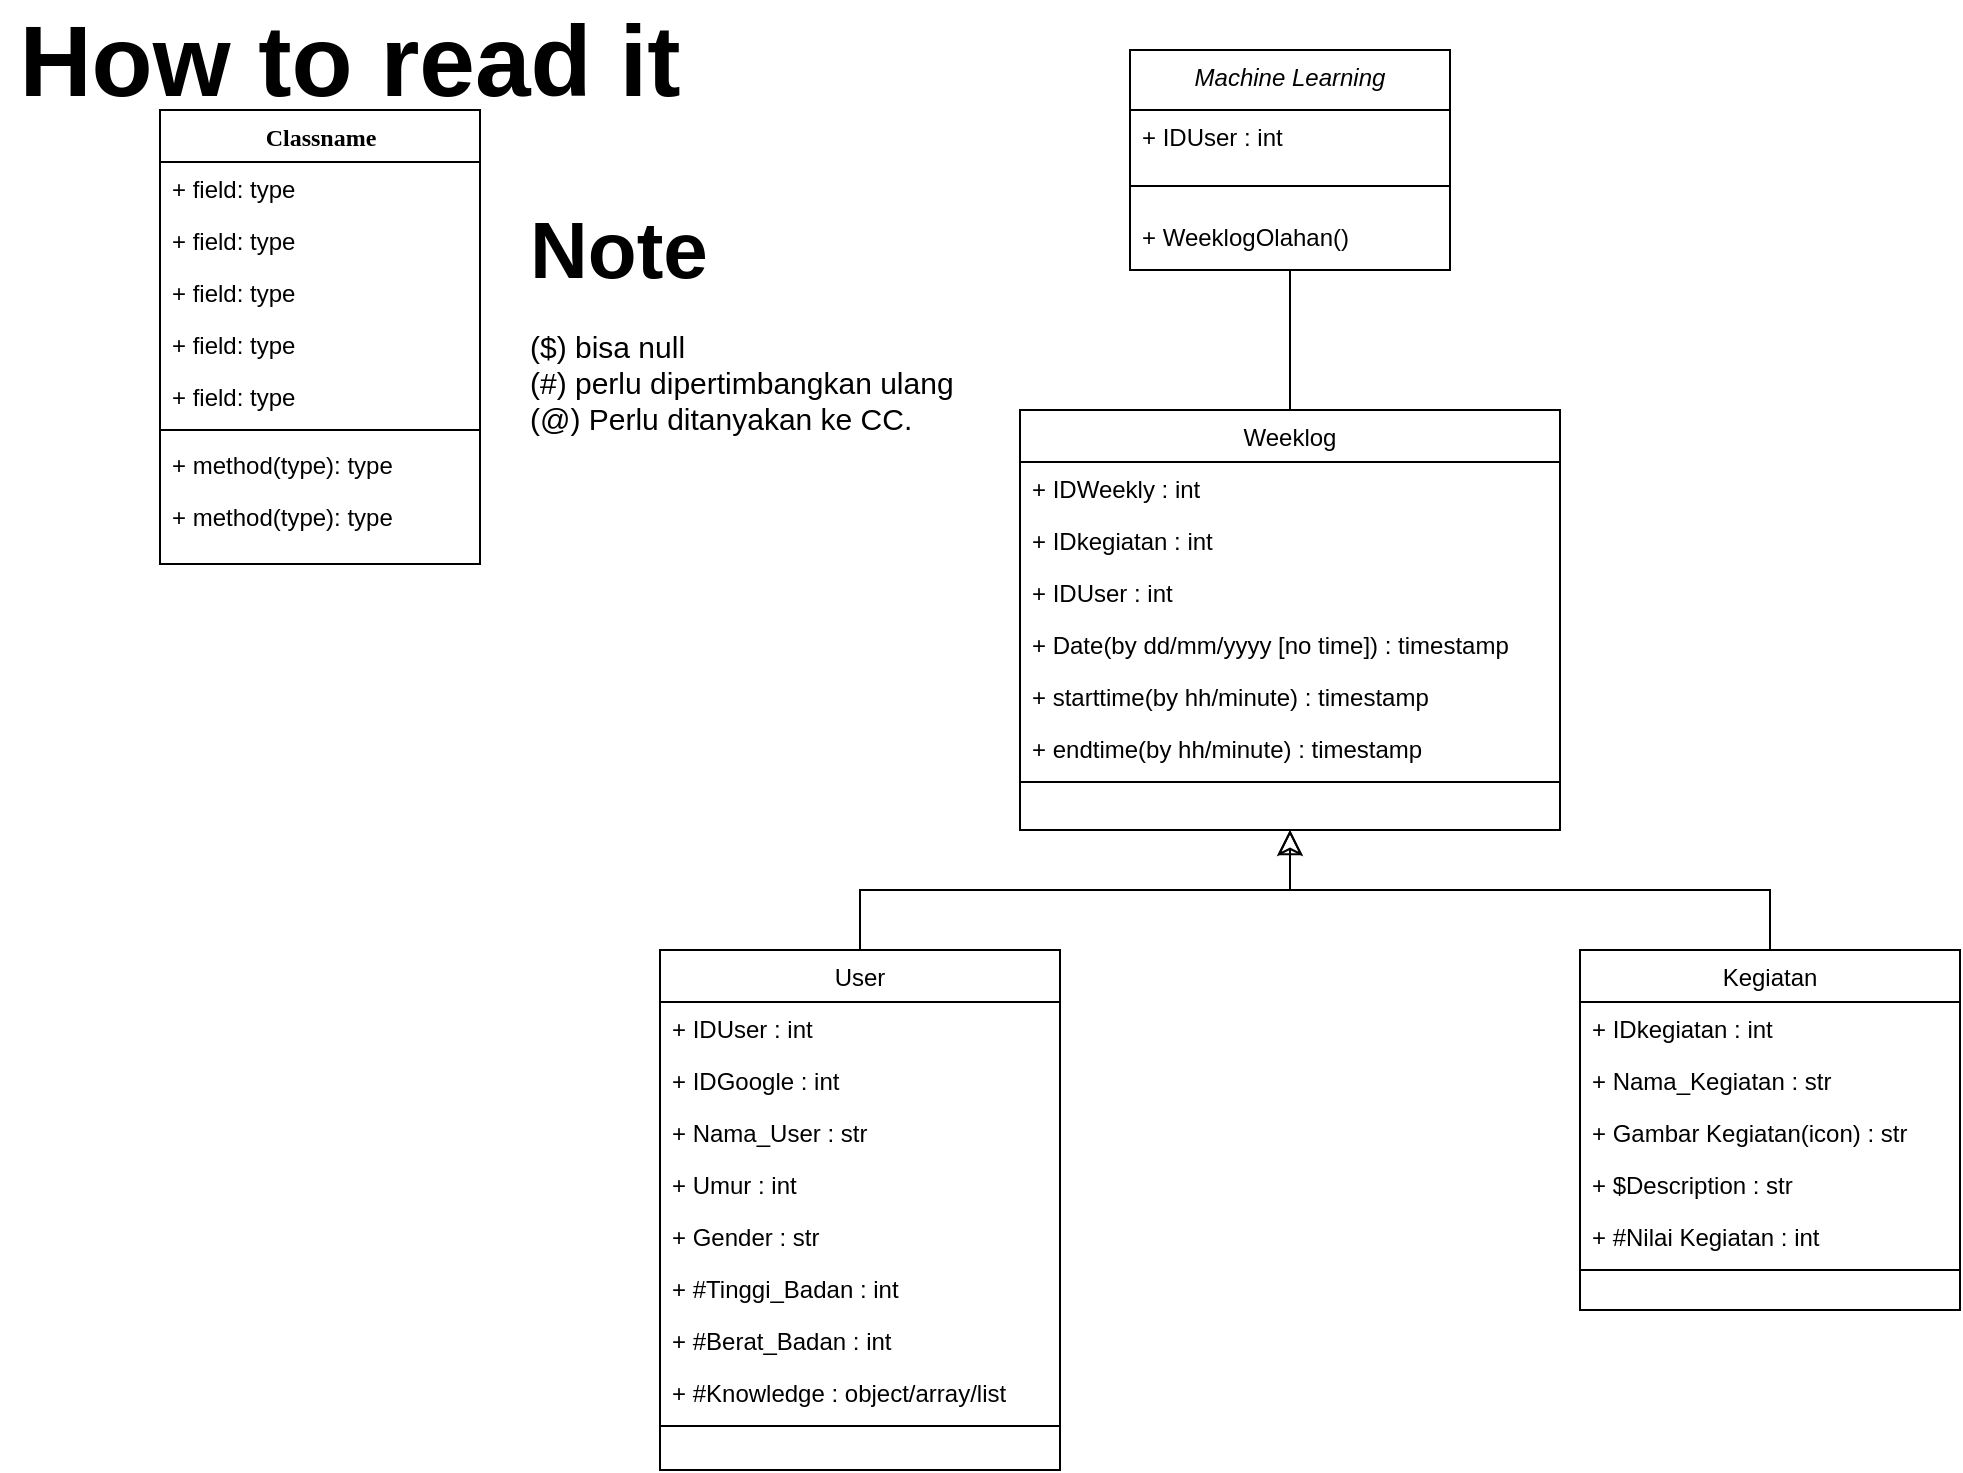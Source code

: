 <mxfile version="22.1.5" type="github">
  <diagram id="C5RBs43oDa-KdzZeNtuy" name="Page-1">
    <mxGraphModel dx="839" dy="523" grid="1" gridSize="10" guides="1" tooltips="1" connect="1" arrows="1" fold="1" page="1" pageScale="1" pageWidth="827" pageHeight="1169" math="0" shadow="0">
      <root>
        <mxCell id="WIyWlLk6GJQsqaUBKTNV-0" />
        <mxCell id="WIyWlLk6GJQsqaUBKTNV-1" parent="WIyWlLk6GJQsqaUBKTNV-0" />
        <mxCell id="3m_IwQSrO1f1pbhh6sg2-44" style="edgeStyle=orthogonalEdgeStyle;rounded=0;orthogonalLoop=1;jettySize=auto;html=1;exitX=0.5;exitY=0;exitDx=0;exitDy=0;endArrow=classic;endFill=0;endSize=10;entryX=0.5;entryY=1;entryDx=0;entryDy=0;" parent="WIyWlLk6GJQsqaUBKTNV-1" source="3m_IwQSrO1f1pbhh6sg2-45" target="3m_IwQSrO1f1pbhh6sg2-64" edge="1">
          <mxGeometry relative="1" as="geometry">
            <mxPoint x="590" y="400" as="targetPoint" />
          </mxGeometry>
        </mxCell>
        <mxCell id="3m_IwQSrO1f1pbhh6sg2-45" value="Kegiatan" style="swimlane;fontStyle=0;align=center;verticalAlign=top;childLayout=stackLayout;horizontal=1;startSize=26;horizontalStack=0;resizeParent=1;resizeLast=0;collapsible=1;marginBottom=0;rounded=0;shadow=0;strokeWidth=1;" parent="WIyWlLk6GJQsqaUBKTNV-1" vertex="1">
          <mxGeometry x="790" y="490" width="190" height="180" as="geometry">
            <mxRectangle x="550" y="140" width="160" height="26" as="alternateBounds" />
          </mxGeometry>
        </mxCell>
        <mxCell id="3m_IwQSrO1f1pbhh6sg2-46" value="+ IDkegiatan : int" style="text;align=left;verticalAlign=top;spacingLeft=4;spacingRight=4;overflow=hidden;rotatable=0;points=[[0,0.5],[1,0.5]];portConstraint=eastwest;" parent="3m_IwQSrO1f1pbhh6sg2-45" vertex="1">
          <mxGeometry y="26" width="190" height="26" as="geometry" />
        </mxCell>
        <mxCell id="3m_IwQSrO1f1pbhh6sg2-47" value="+ Nama_Kegiatan : str" style="text;align=left;verticalAlign=top;spacingLeft=4;spacingRight=4;overflow=hidden;rotatable=0;points=[[0,0.5],[1,0.5]];portConstraint=eastwest;rounded=0;shadow=0;html=0;" parent="3m_IwQSrO1f1pbhh6sg2-45" vertex="1">
          <mxGeometry y="52" width="190" height="26" as="geometry" />
        </mxCell>
        <mxCell id="3m_IwQSrO1f1pbhh6sg2-48" value="+ Gambar Kegiatan(icon) : str" style="text;align=left;verticalAlign=top;spacingLeft=4;spacingRight=4;overflow=hidden;rotatable=0;points=[[0,0.5],[1,0.5]];portConstraint=eastwest;rounded=0;shadow=0;html=0;" parent="3m_IwQSrO1f1pbhh6sg2-45" vertex="1">
          <mxGeometry y="78" width="190" height="26" as="geometry" />
        </mxCell>
        <mxCell id="3m_IwQSrO1f1pbhh6sg2-49" value="+ $Description : str" style="text;align=left;verticalAlign=top;spacingLeft=4;spacingRight=4;overflow=hidden;rotatable=0;points=[[0,0.5],[1,0.5]];portConstraint=eastwest;rounded=0;shadow=0;html=0;" parent="3m_IwQSrO1f1pbhh6sg2-45" vertex="1">
          <mxGeometry y="104" width="190" height="26" as="geometry" />
        </mxCell>
        <mxCell id="3m_IwQSrO1f1pbhh6sg2-50" value="+ #Nilai Kegiatan : int" style="text;align=left;verticalAlign=top;spacingLeft=4;spacingRight=4;overflow=hidden;rotatable=0;points=[[0,0.5],[1,0.5]];portConstraint=eastwest;rounded=0;shadow=0;html=0;" parent="3m_IwQSrO1f1pbhh6sg2-45" vertex="1">
          <mxGeometry y="130" width="190" height="26" as="geometry" />
        </mxCell>
        <mxCell id="3m_IwQSrO1f1pbhh6sg2-51" value="" style="line;html=1;strokeWidth=1;align=left;verticalAlign=middle;spacingTop=-1;spacingLeft=3;spacingRight=3;rotatable=0;labelPosition=right;points=[];portConstraint=eastwest;" parent="3m_IwQSrO1f1pbhh6sg2-45" vertex="1">
          <mxGeometry y="156" width="190" height="8" as="geometry" />
        </mxCell>
        <mxCell id="3m_IwQSrO1f1pbhh6sg2-52" style="edgeStyle=orthogonalEdgeStyle;rounded=0;orthogonalLoop=1;jettySize=auto;html=1;exitX=0.5;exitY=0;exitDx=0;exitDy=0;entryX=0.5;entryY=1;entryDx=0;entryDy=0;endArrow=block;endFill=0;endSize=10;" parent="WIyWlLk6GJQsqaUBKTNV-1" source="3m_IwQSrO1f1pbhh6sg2-53" target="3m_IwQSrO1f1pbhh6sg2-64" edge="1">
          <mxGeometry relative="1" as="geometry" />
        </mxCell>
        <mxCell id="3m_IwQSrO1f1pbhh6sg2-53" value="User" style="swimlane;fontStyle=0;align=center;verticalAlign=top;childLayout=stackLayout;horizontal=1;startSize=26;horizontalStack=0;resizeParent=1;resizeLast=0;collapsible=1;marginBottom=0;rounded=0;shadow=0;strokeWidth=1;" parent="WIyWlLk6GJQsqaUBKTNV-1" vertex="1">
          <mxGeometry x="330" y="490" width="200" height="260" as="geometry">
            <mxRectangle x="550" y="140" width="160" height="26" as="alternateBounds" />
          </mxGeometry>
        </mxCell>
        <mxCell id="3m_IwQSrO1f1pbhh6sg2-54" value="+ IDUser : int" style="text;align=left;verticalAlign=top;spacingLeft=4;spacingRight=4;overflow=hidden;rotatable=0;points=[[0,0.5],[1,0.5]];portConstraint=eastwest;" parent="3m_IwQSrO1f1pbhh6sg2-53" vertex="1">
          <mxGeometry y="26" width="200" height="26" as="geometry" />
        </mxCell>
        <mxCell id="3m_IwQSrO1f1pbhh6sg2-55" value="+ IDGoogle : int" style="text;align=left;verticalAlign=top;spacingLeft=4;spacingRight=4;overflow=hidden;rotatable=0;points=[[0,0.5],[1,0.5]];portConstraint=eastwest;rounded=0;shadow=0;html=0;" parent="3m_IwQSrO1f1pbhh6sg2-53" vertex="1">
          <mxGeometry y="52" width="200" height="26" as="geometry" />
        </mxCell>
        <mxCell id="3m_IwQSrO1f1pbhh6sg2-56" value="+ Nama_User : str" style="text;align=left;verticalAlign=top;spacingLeft=4;spacingRight=4;overflow=hidden;rotatable=0;points=[[0,0.5],[1,0.5]];portConstraint=eastwest;rounded=0;shadow=0;html=0;" parent="3m_IwQSrO1f1pbhh6sg2-53" vertex="1">
          <mxGeometry y="78" width="200" height="26" as="geometry" />
        </mxCell>
        <mxCell id="3m_IwQSrO1f1pbhh6sg2-57" value="+ Umur : int" style="text;align=left;verticalAlign=top;spacingLeft=4;spacingRight=4;overflow=hidden;rotatable=0;points=[[0,0.5],[1,0.5]];portConstraint=eastwest;rounded=0;shadow=0;html=0;" parent="3m_IwQSrO1f1pbhh6sg2-53" vertex="1">
          <mxGeometry y="104" width="200" height="26" as="geometry" />
        </mxCell>
        <mxCell id="3m_IwQSrO1f1pbhh6sg2-58" value="+ Gender : str" style="text;align=left;verticalAlign=top;spacingLeft=4;spacingRight=4;overflow=hidden;rotatable=0;points=[[0,0.5],[1,0.5]];portConstraint=eastwest;rounded=0;shadow=0;html=0;" parent="3m_IwQSrO1f1pbhh6sg2-53" vertex="1">
          <mxGeometry y="130" width="200" height="26" as="geometry" />
        </mxCell>
        <mxCell id="3m_IwQSrO1f1pbhh6sg2-59" value="+ #Tinggi_Badan : int" style="text;align=left;verticalAlign=top;spacingLeft=4;spacingRight=4;overflow=hidden;rotatable=0;points=[[0,0.5],[1,0.5]];portConstraint=eastwest;rounded=0;shadow=0;html=0;" parent="3m_IwQSrO1f1pbhh6sg2-53" vertex="1">
          <mxGeometry y="156" width="200" height="26" as="geometry" />
        </mxCell>
        <mxCell id="3m_IwQSrO1f1pbhh6sg2-60" value="+ #Berat_Badan : int" style="text;align=left;verticalAlign=top;spacingLeft=4;spacingRight=4;overflow=hidden;rotatable=0;points=[[0,0.5],[1,0.5]];portConstraint=eastwest;rounded=0;shadow=0;html=0;" parent="3m_IwQSrO1f1pbhh6sg2-53" vertex="1">
          <mxGeometry y="182" width="200" height="26" as="geometry" />
        </mxCell>
        <mxCell id="3m_IwQSrO1f1pbhh6sg2-61" value="+ #Knowledge : object/array/list" style="text;align=left;verticalAlign=top;spacingLeft=4;spacingRight=4;overflow=hidden;rotatable=0;points=[[0,0.5],[1,0.5]];portConstraint=eastwest;rounded=0;shadow=0;html=0;" parent="3m_IwQSrO1f1pbhh6sg2-53" vertex="1">
          <mxGeometry y="208" width="200" height="26" as="geometry" />
        </mxCell>
        <mxCell id="3m_IwQSrO1f1pbhh6sg2-62" value="" style="line;html=1;strokeWidth=1;align=left;verticalAlign=middle;spacingTop=-1;spacingLeft=3;spacingRight=3;rotatable=0;labelPosition=right;points=[];portConstraint=eastwest;" parent="3m_IwQSrO1f1pbhh6sg2-53" vertex="1">
          <mxGeometry y="234" width="200" height="8" as="geometry" />
        </mxCell>
        <mxCell id="3m_IwQSrO1f1pbhh6sg2-63" style="edgeStyle=orthogonalEdgeStyle;rounded=0;orthogonalLoop=1;jettySize=auto;html=1;exitX=0.5;exitY=0;exitDx=0;exitDy=0;entryX=0.5;entryY=1;entryDx=0;entryDy=0;strokeColor=none;" parent="WIyWlLk6GJQsqaUBKTNV-1" source="3m_IwQSrO1f1pbhh6sg2-64" target="3m_IwQSrO1f1pbhh6sg2-72" edge="1">
          <mxGeometry relative="1" as="geometry" />
        </mxCell>
        <mxCell id="3m_IwQSrO1f1pbhh6sg2-64" value="Weeklog" style="swimlane;fontStyle=0;align=center;verticalAlign=top;childLayout=stackLayout;horizontal=1;startSize=26;horizontalStack=0;resizeParent=1;resizeLast=0;collapsible=1;marginBottom=0;rounded=0;shadow=0;strokeWidth=1;" parent="WIyWlLk6GJQsqaUBKTNV-1" vertex="1">
          <mxGeometry x="510" y="220" width="270" height="210" as="geometry">
            <mxRectangle x="550" y="140" width="160" height="26" as="alternateBounds" />
          </mxGeometry>
        </mxCell>
        <mxCell id="3m_IwQSrO1f1pbhh6sg2-65" value="+ IDWeekly : int" style="text;align=left;verticalAlign=top;spacingLeft=4;spacingRight=4;overflow=hidden;rotatable=0;points=[[0,0.5],[1,0.5]];portConstraint=eastwest;rounded=0;shadow=0;html=0;" parent="3m_IwQSrO1f1pbhh6sg2-64" vertex="1">
          <mxGeometry y="26" width="270" height="26" as="geometry" />
        </mxCell>
        <mxCell id="3m_IwQSrO1f1pbhh6sg2-66" value="+ IDkegiatan : int" style="text;align=left;verticalAlign=top;spacingLeft=4;spacingRight=4;overflow=hidden;rotatable=0;points=[[0,0.5],[1,0.5]];portConstraint=eastwest;" parent="3m_IwQSrO1f1pbhh6sg2-64" vertex="1">
          <mxGeometry y="52" width="270" height="26" as="geometry" />
        </mxCell>
        <mxCell id="3m_IwQSrO1f1pbhh6sg2-67" value="+ IDUser : int" style="text;align=left;verticalAlign=top;spacingLeft=4;spacingRight=4;overflow=hidden;rotatable=0;points=[[0,0.5],[1,0.5]];portConstraint=eastwest;rounded=0;shadow=0;html=0;" parent="3m_IwQSrO1f1pbhh6sg2-64" vertex="1">
          <mxGeometry y="78" width="270" height="26" as="geometry" />
        </mxCell>
        <mxCell id="3m_IwQSrO1f1pbhh6sg2-68" value="+ Date(by dd/mm/yyyy [no time]) : timestamp" style="text;align=left;verticalAlign=top;spacingLeft=4;spacingRight=4;overflow=hidden;rotatable=0;points=[[0,0.5],[1,0.5]];portConstraint=eastwest;rounded=0;shadow=0;html=0;" parent="3m_IwQSrO1f1pbhh6sg2-64" vertex="1">
          <mxGeometry y="104" width="270" height="26" as="geometry" />
        </mxCell>
        <mxCell id="3m_IwQSrO1f1pbhh6sg2-69" value="+ starttime(by hh/minute) : timestamp" style="text;align=left;verticalAlign=top;spacingLeft=4;spacingRight=4;overflow=hidden;rotatable=0;points=[[0,0.5],[1,0.5]];portConstraint=eastwest;rounded=0;shadow=0;html=0;" parent="3m_IwQSrO1f1pbhh6sg2-64" vertex="1">
          <mxGeometry y="130" width="270" height="26" as="geometry" />
        </mxCell>
        <mxCell id="3m_IwQSrO1f1pbhh6sg2-70" value="+ endtime(by hh/minute) : timestamp" style="text;align=left;verticalAlign=top;spacingLeft=4;spacingRight=4;overflow=hidden;rotatable=0;points=[[0,0.5],[1,0.5]];portConstraint=eastwest;rounded=0;shadow=0;html=0;" parent="3m_IwQSrO1f1pbhh6sg2-64" vertex="1">
          <mxGeometry y="156" width="270" height="26" as="geometry" />
        </mxCell>
        <mxCell id="3m_IwQSrO1f1pbhh6sg2-71" value="" style="line;html=1;strokeWidth=1;align=left;verticalAlign=middle;spacingTop=-1;spacingLeft=3;spacingRight=3;rotatable=0;labelPosition=right;points=[];portConstraint=eastwest;" parent="3m_IwQSrO1f1pbhh6sg2-64" vertex="1">
          <mxGeometry y="182" width="270" height="8" as="geometry" />
        </mxCell>
        <mxCell id="3m_IwQSrO1f1pbhh6sg2-72" value="Machine Learning" style="swimlane;fontStyle=2;align=center;verticalAlign=top;childLayout=stackLayout;horizontal=1;startSize=30;horizontalStack=0;resizeParent=1;resizeLast=0;collapsible=1;marginBottom=0;rounded=0;shadow=0;strokeWidth=1;" parent="WIyWlLk6GJQsqaUBKTNV-1" vertex="1">
          <mxGeometry x="565" y="40" width="160" height="110" as="geometry">
            <mxRectangle x="230" y="140" width="160" height="26" as="alternateBounds" />
          </mxGeometry>
        </mxCell>
        <mxCell id="iLlZOIJcann5XevI9q1v-0" value="+ IDUser : int" style="text;align=left;verticalAlign=top;spacingLeft=4;spacingRight=4;overflow=hidden;rotatable=0;points=[[0,0.5],[1,0.5]];portConstraint=eastwest;rounded=0;shadow=0;html=0;" vertex="1" parent="3m_IwQSrO1f1pbhh6sg2-72">
          <mxGeometry y="30" width="160" height="26" as="geometry" />
        </mxCell>
        <mxCell id="3m_IwQSrO1f1pbhh6sg2-73" value="" style="line;html=1;strokeWidth=1;align=left;verticalAlign=middle;spacingTop=-1;spacingLeft=3;spacingRight=3;rotatable=0;labelPosition=right;points=[];portConstraint=eastwest;" parent="3m_IwQSrO1f1pbhh6sg2-72" vertex="1">
          <mxGeometry y="56" width="160" height="24" as="geometry" />
        </mxCell>
        <mxCell id="3m_IwQSrO1f1pbhh6sg2-74" value="+ WeeklogOlahan()" style="text;align=left;verticalAlign=top;spacingLeft=4;spacingRight=4;overflow=hidden;rotatable=0;points=[[0,0.5],[1,0.5]];portConstraint=eastwest;" parent="3m_IwQSrO1f1pbhh6sg2-72" vertex="1">
          <mxGeometry y="80" width="160" height="20" as="geometry" />
        </mxCell>
        <mxCell id="3m_IwQSrO1f1pbhh6sg2-75" value="" style="endArrow=none;html=1;rounded=0;entryX=0.5;entryY=1;entryDx=0;entryDy=0;exitX=0.5;exitY=0;exitDx=0;exitDy=0;" parent="WIyWlLk6GJQsqaUBKTNV-1" source="3m_IwQSrO1f1pbhh6sg2-64" target="3m_IwQSrO1f1pbhh6sg2-72" edge="1">
          <mxGeometry width="50" height="50" relative="1" as="geometry">
            <mxPoint x="460" y="210" as="sourcePoint" />
            <mxPoint x="510" y="160" as="targetPoint" />
          </mxGeometry>
        </mxCell>
        <mxCell id="3m_IwQSrO1f1pbhh6sg2-76" value="Classname" style="swimlane;html=1;fontStyle=1;align=center;verticalAlign=top;childLayout=stackLayout;horizontal=1;startSize=26;horizontalStack=0;resizeParent=1;resizeLast=0;collapsible=1;marginBottom=0;swimlaneFillColor=#ffffff;rounded=0;shadow=0;comic=0;labelBackgroundColor=none;strokeWidth=1;fillColor=none;fontFamily=Verdana;fontSize=12" parent="WIyWlLk6GJQsqaUBKTNV-1" vertex="1">
          <mxGeometry x="80" y="70" width="160" height="227" as="geometry" />
        </mxCell>
        <mxCell id="3m_IwQSrO1f1pbhh6sg2-77" value="+ field: type" style="text;html=1;strokeColor=none;fillColor=none;align=left;verticalAlign=top;spacingLeft=4;spacingRight=4;whiteSpace=wrap;overflow=hidden;rotatable=0;points=[[0,0.5],[1,0.5]];portConstraint=eastwest;" parent="3m_IwQSrO1f1pbhh6sg2-76" vertex="1">
          <mxGeometry y="26" width="160" height="26" as="geometry" />
        </mxCell>
        <mxCell id="3m_IwQSrO1f1pbhh6sg2-78" value="+ field: type" style="text;html=1;strokeColor=none;fillColor=none;align=left;verticalAlign=top;spacingLeft=4;spacingRight=4;whiteSpace=wrap;overflow=hidden;rotatable=0;points=[[0,0.5],[1,0.5]];portConstraint=eastwest;" parent="3m_IwQSrO1f1pbhh6sg2-76" vertex="1">
          <mxGeometry y="52" width="160" height="26" as="geometry" />
        </mxCell>
        <mxCell id="3m_IwQSrO1f1pbhh6sg2-79" value="+ field: type" style="text;html=1;strokeColor=none;fillColor=none;align=left;verticalAlign=top;spacingLeft=4;spacingRight=4;whiteSpace=wrap;overflow=hidden;rotatable=0;points=[[0,0.5],[1,0.5]];portConstraint=eastwest;" parent="3m_IwQSrO1f1pbhh6sg2-76" vertex="1">
          <mxGeometry y="78" width="160" height="26" as="geometry" />
        </mxCell>
        <mxCell id="3m_IwQSrO1f1pbhh6sg2-80" value="+ field: type" style="text;html=1;strokeColor=none;fillColor=none;align=left;verticalAlign=top;spacingLeft=4;spacingRight=4;whiteSpace=wrap;overflow=hidden;rotatable=0;points=[[0,0.5],[1,0.5]];portConstraint=eastwest;" parent="3m_IwQSrO1f1pbhh6sg2-76" vertex="1">
          <mxGeometry y="104" width="160" height="26" as="geometry" />
        </mxCell>
        <mxCell id="3m_IwQSrO1f1pbhh6sg2-81" value="+ field: type" style="text;html=1;strokeColor=none;fillColor=none;align=left;verticalAlign=top;spacingLeft=4;spacingRight=4;whiteSpace=wrap;overflow=hidden;rotatable=0;points=[[0,0.5],[1,0.5]];portConstraint=eastwest;" parent="3m_IwQSrO1f1pbhh6sg2-76" vertex="1">
          <mxGeometry y="130" width="160" height="26" as="geometry" />
        </mxCell>
        <mxCell id="3m_IwQSrO1f1pbhh6sg2-82" value="" style="line;html=1;strokeWidth=1;fillColor=none;align=left;verticalAlign=middle;spacingTop=-1;spacingLeft=3;spacingRight=3;rotatable=0;labelPosition=right;points=[];portConstraint=eastwest;" parent="3m_IwQSrO1f1pbhh6sg2-76" vertex="1">
          <mxGeometry y="156" width="160" height="8" as="geometry" />
        </mxCell>
        <mxCell id="3m_IwQSrO1f1pbhh6sg2-83" value="+ method(type): type" style="text;html=1;strokeColor=none;fillColor=none;align=left;verticalAlign=top;spacingLeft=4;spacingRight=4;whiteSpace=wrap;overflow=hidden;rotatable=0;points=[[0,0.5],[1,0.5]];portConstraint=eastwest;" parent="3m_IwQSrO1f1pbhh6sg2-76" vertex="1">
          <mxGeometry y="164" width="160" height="26" as="geometry" />
        </mxCell>
        <mxCell id="3m_IwQSrO1f1pbhh6sg2-84" value="+ method(type): type" style="text;html=1;strokeColor=none;fillColor=none;align=left;verticalAlign=top;spacingLeft=4;spacingRight=4;whiteSpace=wrap;overflow=hidden;rotatable=0;points=[[0,0.5],[1,0.5]];portConstraint=eastwest;" parent="3m_IwQSrO1f1pbhh6sg2-76" vertex="1">
          <mxGeometry y="190" width="160" height="26" as="geometry" />
        </mxCell>
        <mxCell id="3m_IwQSrO1f1pbhh6sg2-85" value="How to read it" style="text;html=1;strokeColor=none;fillColor=none;align=center;verticalAlign=middle;whiteSpace=wrap;rounded=0;fontSize=50;fontStyle=1" parent="WIyWlLk6GJQsqaUBKTNV-1" vertex="1">
          <mxGeometry y="30" width="350" height="30" as="geometry" />
        </mxCell>
        <mxCell id="3m_IwQSrO1f1pbhh6sg2-86" value="&lt;h1 style=&quot;&quot;&gt;&lt;font style=&quot;font-size: 40px;&quot;&gt;Note&lt;/font&gt;&lt;/h1&gt;&lt;p style=&quot;font-size: 15px;&quot;&gt;&lt;font style=&quot;font-size: 15px;&quot;&gt;($) bisa null&lt;br&gt;(#) perlu dipertimbangkan ulang&lt;br&gt;(@) Perlu ditanyakan ke CC.&lt;/font&gt;&lt;/p&gt;" style="text;html=1;strokeColor=none;fillColor=none;spacing=5;spacingTop=-20;whiteSpace=wrap;overflow=hidden;rounded=0;" parent="WIyWlLk6GJQsqaUBKTNV-1" vertex="1">
          <mxGeometry x="260" y="110" width="230" height="133" as="geometry" />
        </mxCell>
      </root>
    </mxGraphModel>
  </diagram>
</mxfile>

